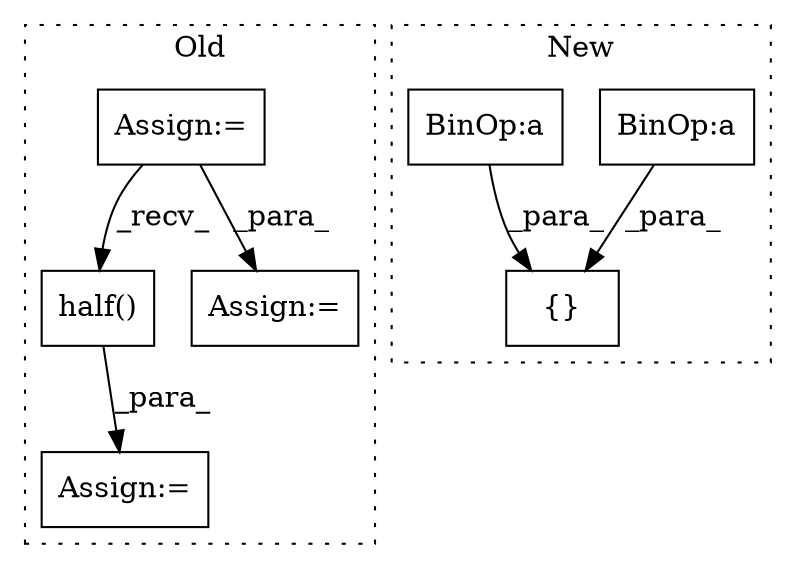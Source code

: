 digraph G {
subgraph cluster0 {
1 [label="half()" a="75" s="3426" l="18" shape="box"];
3 [label="Assign:=" a="68" s="3423" l="3" shape="box"];
4 [label="Assign:=" a="68" s="3262" l="3" shape="box"];
7 [label="Assign:=" a="68" s="3300" l="4" shape="box"];
label = "Old";
style="dotted";
}
subgraph cluster1 {
2 [label="{}" a="59" s="2538,2564" l="1,0" shape="box"];
5 [label="BinOp:a" a="82" s="2397" l="3" shape="box"];
6 [label="BinOp:a" a="82" s="2484" l="3" shape="box"];
label = "New";
style="dotted";
}
1 -> 3 [label="_para_"];
4 -> 1 [label="_recv_"];
4 -> 7 [label="_para_"];
5 -> 2 [label="_para_"];
6 -> 2 [label="_para_"];
}